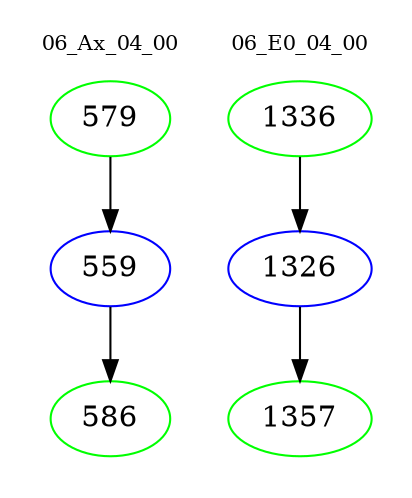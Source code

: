 digraph{
subgraph cluster_0 {
color = white
label = "06_Ax_04_00";
fontsize=10;
T0_579 [label="579", color="green"]
T0_579 -> T0_559 [color="black"]
T0_559 [label="559", color="blue"]
T0_559 -> T0_586 [color="black"]
T0_586 [label="586", color="green"]
}
subgraph cluster_1 {
color = white
label = "06_E0_04_00";
fontsize=10;
T1_1336 [label="1336", color="green"]
T1_1336 -> T1_1326 [color="black"]
T1_1326 [label="1326", color="blue"]
T1_1326 -> T1_1357 [color="black"]
T1_1357 [label="1357", color="green"]
}
}
